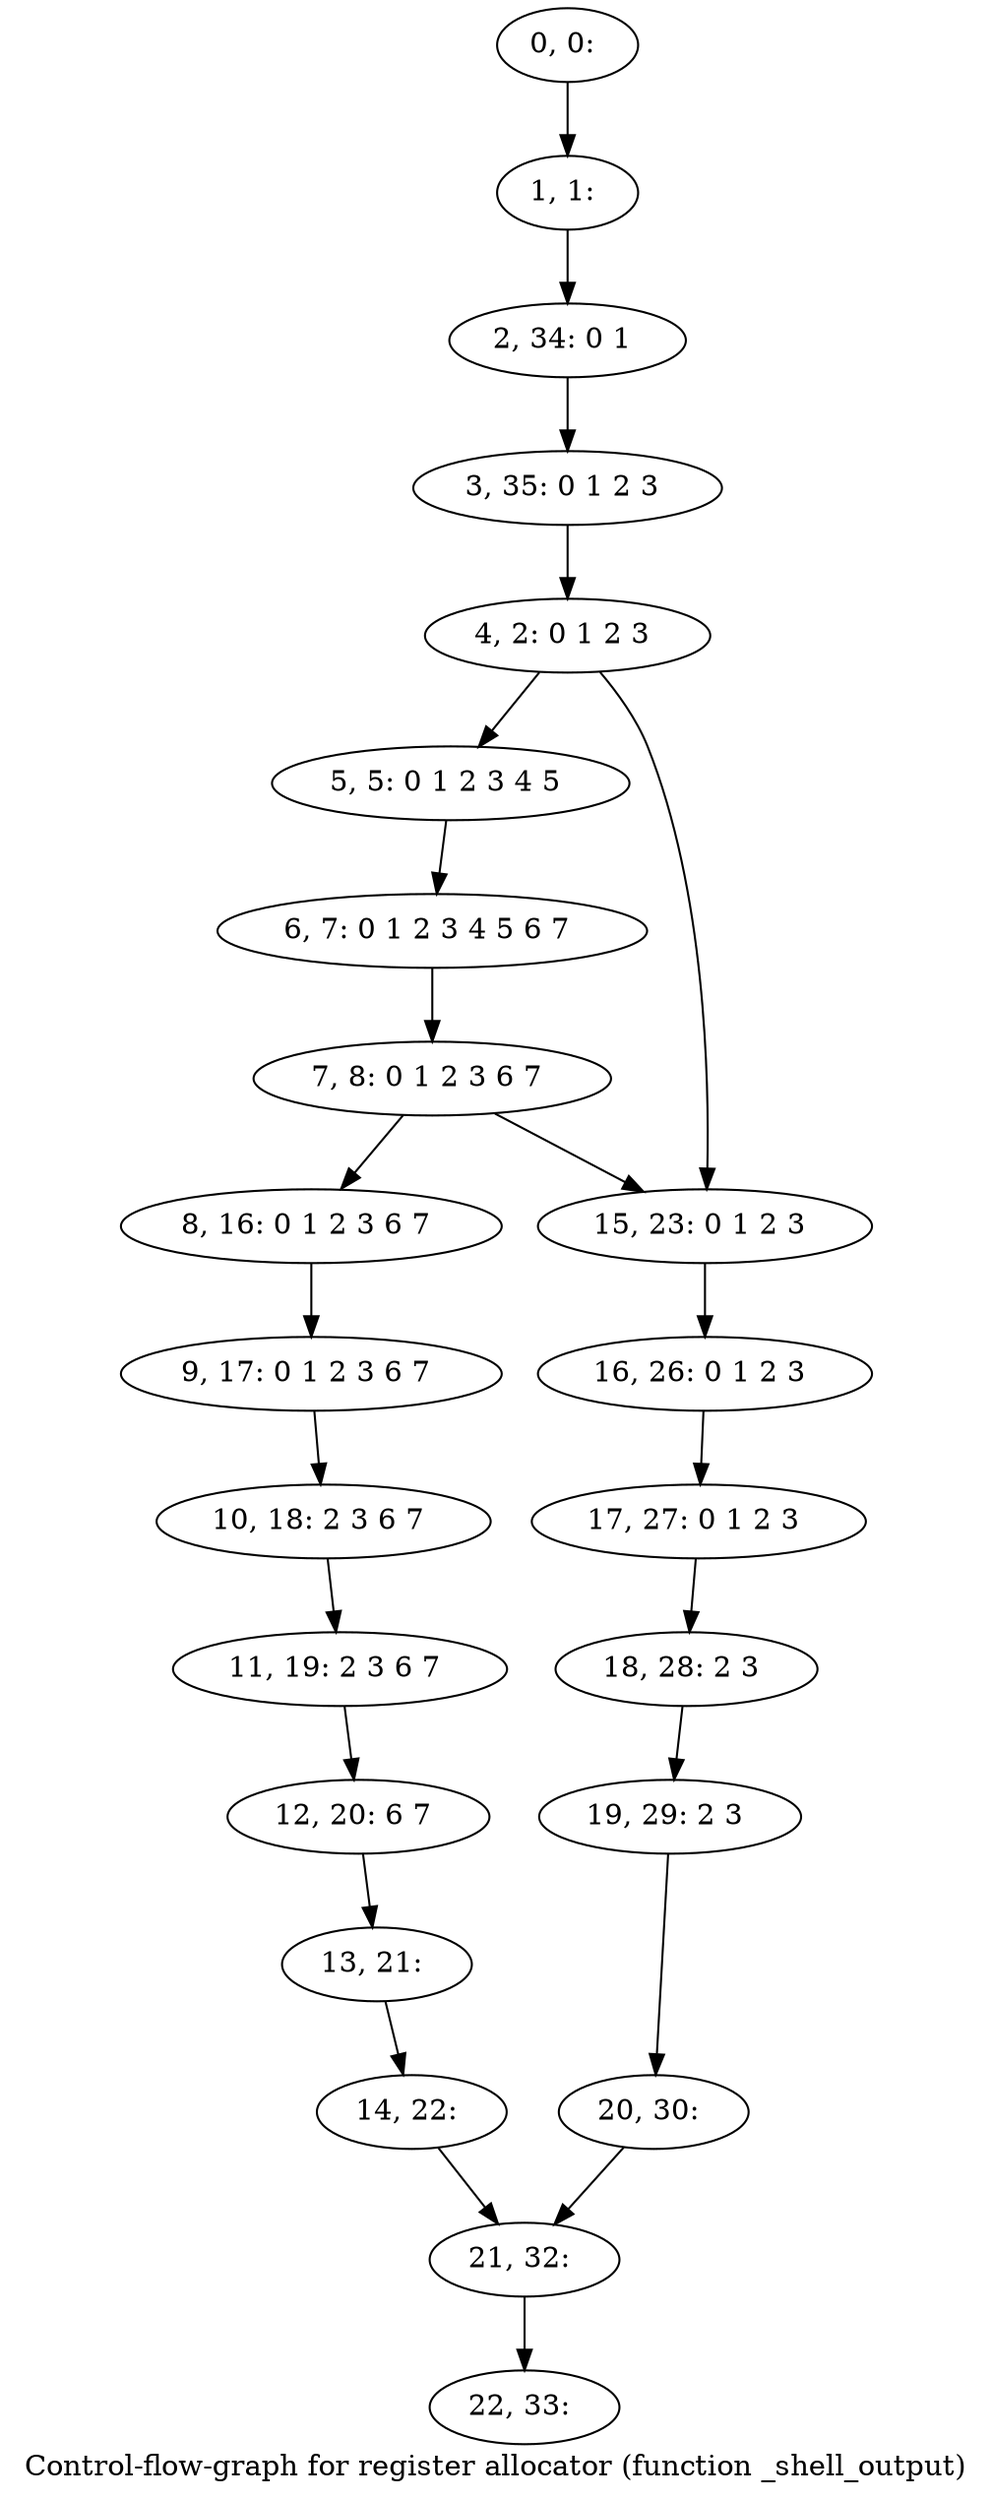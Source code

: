 digraph G {
graph [label="Control-flow-graph for register allocator (function _shell_output)"]
0[label="0, 0: "];
1[label="1, 1: "];
2[label="2, 34: 0 1 "];
3[label="3, 35: 0 1 2 3 "];
4[label="4, 2: 0 1 2 3 "];
5[label="5, 5: 0 1 2 3 4 5 "];
6[label="6, 7: 0 1 2 3 4 5 6 7 "];
7[label="7, 8: 0 1 2 3 6 7 "];
8[label="8, 16: 0 1 2 3 6 7 "];
9[label="9, 17: 0 1 2 3 6 7 "];
10[label="10, 18: 2 3 6 7 "];
11[label="11, 19: 2 3 6 7 "];
12[label="12, 20: 6 7 "];
13[label="13, 21: "];
14[label="14, 22: "];
15[label="15, 23: 0 1 2 3 "];
16[label="16, 26: 0 1 2 3 "];
17[label="17, 27: 0 1 2 3 "];
18[label="18, 28: 2 3 "];
19[label="19, 29: 2 3 "];
20[label="20, 30: "];
21[label="21, 32: "];
22[label="22, 33: "];
0->1 ;
1->2 ;
2->3 ;
3->4 ;
4->5 ;
4->15 ;
5->6 ;
6->7 ;
7->8 ;
7->15 ;
8->9 ;
9->10 ;
10->11 ;
11->12 ;
12->13 ;
13->14 ;
14->21 ;
15->16 ;
16->17 ;
17->18 ;
18->19 ;
19->20 ;
20->21 ;
21->22 ;
}
